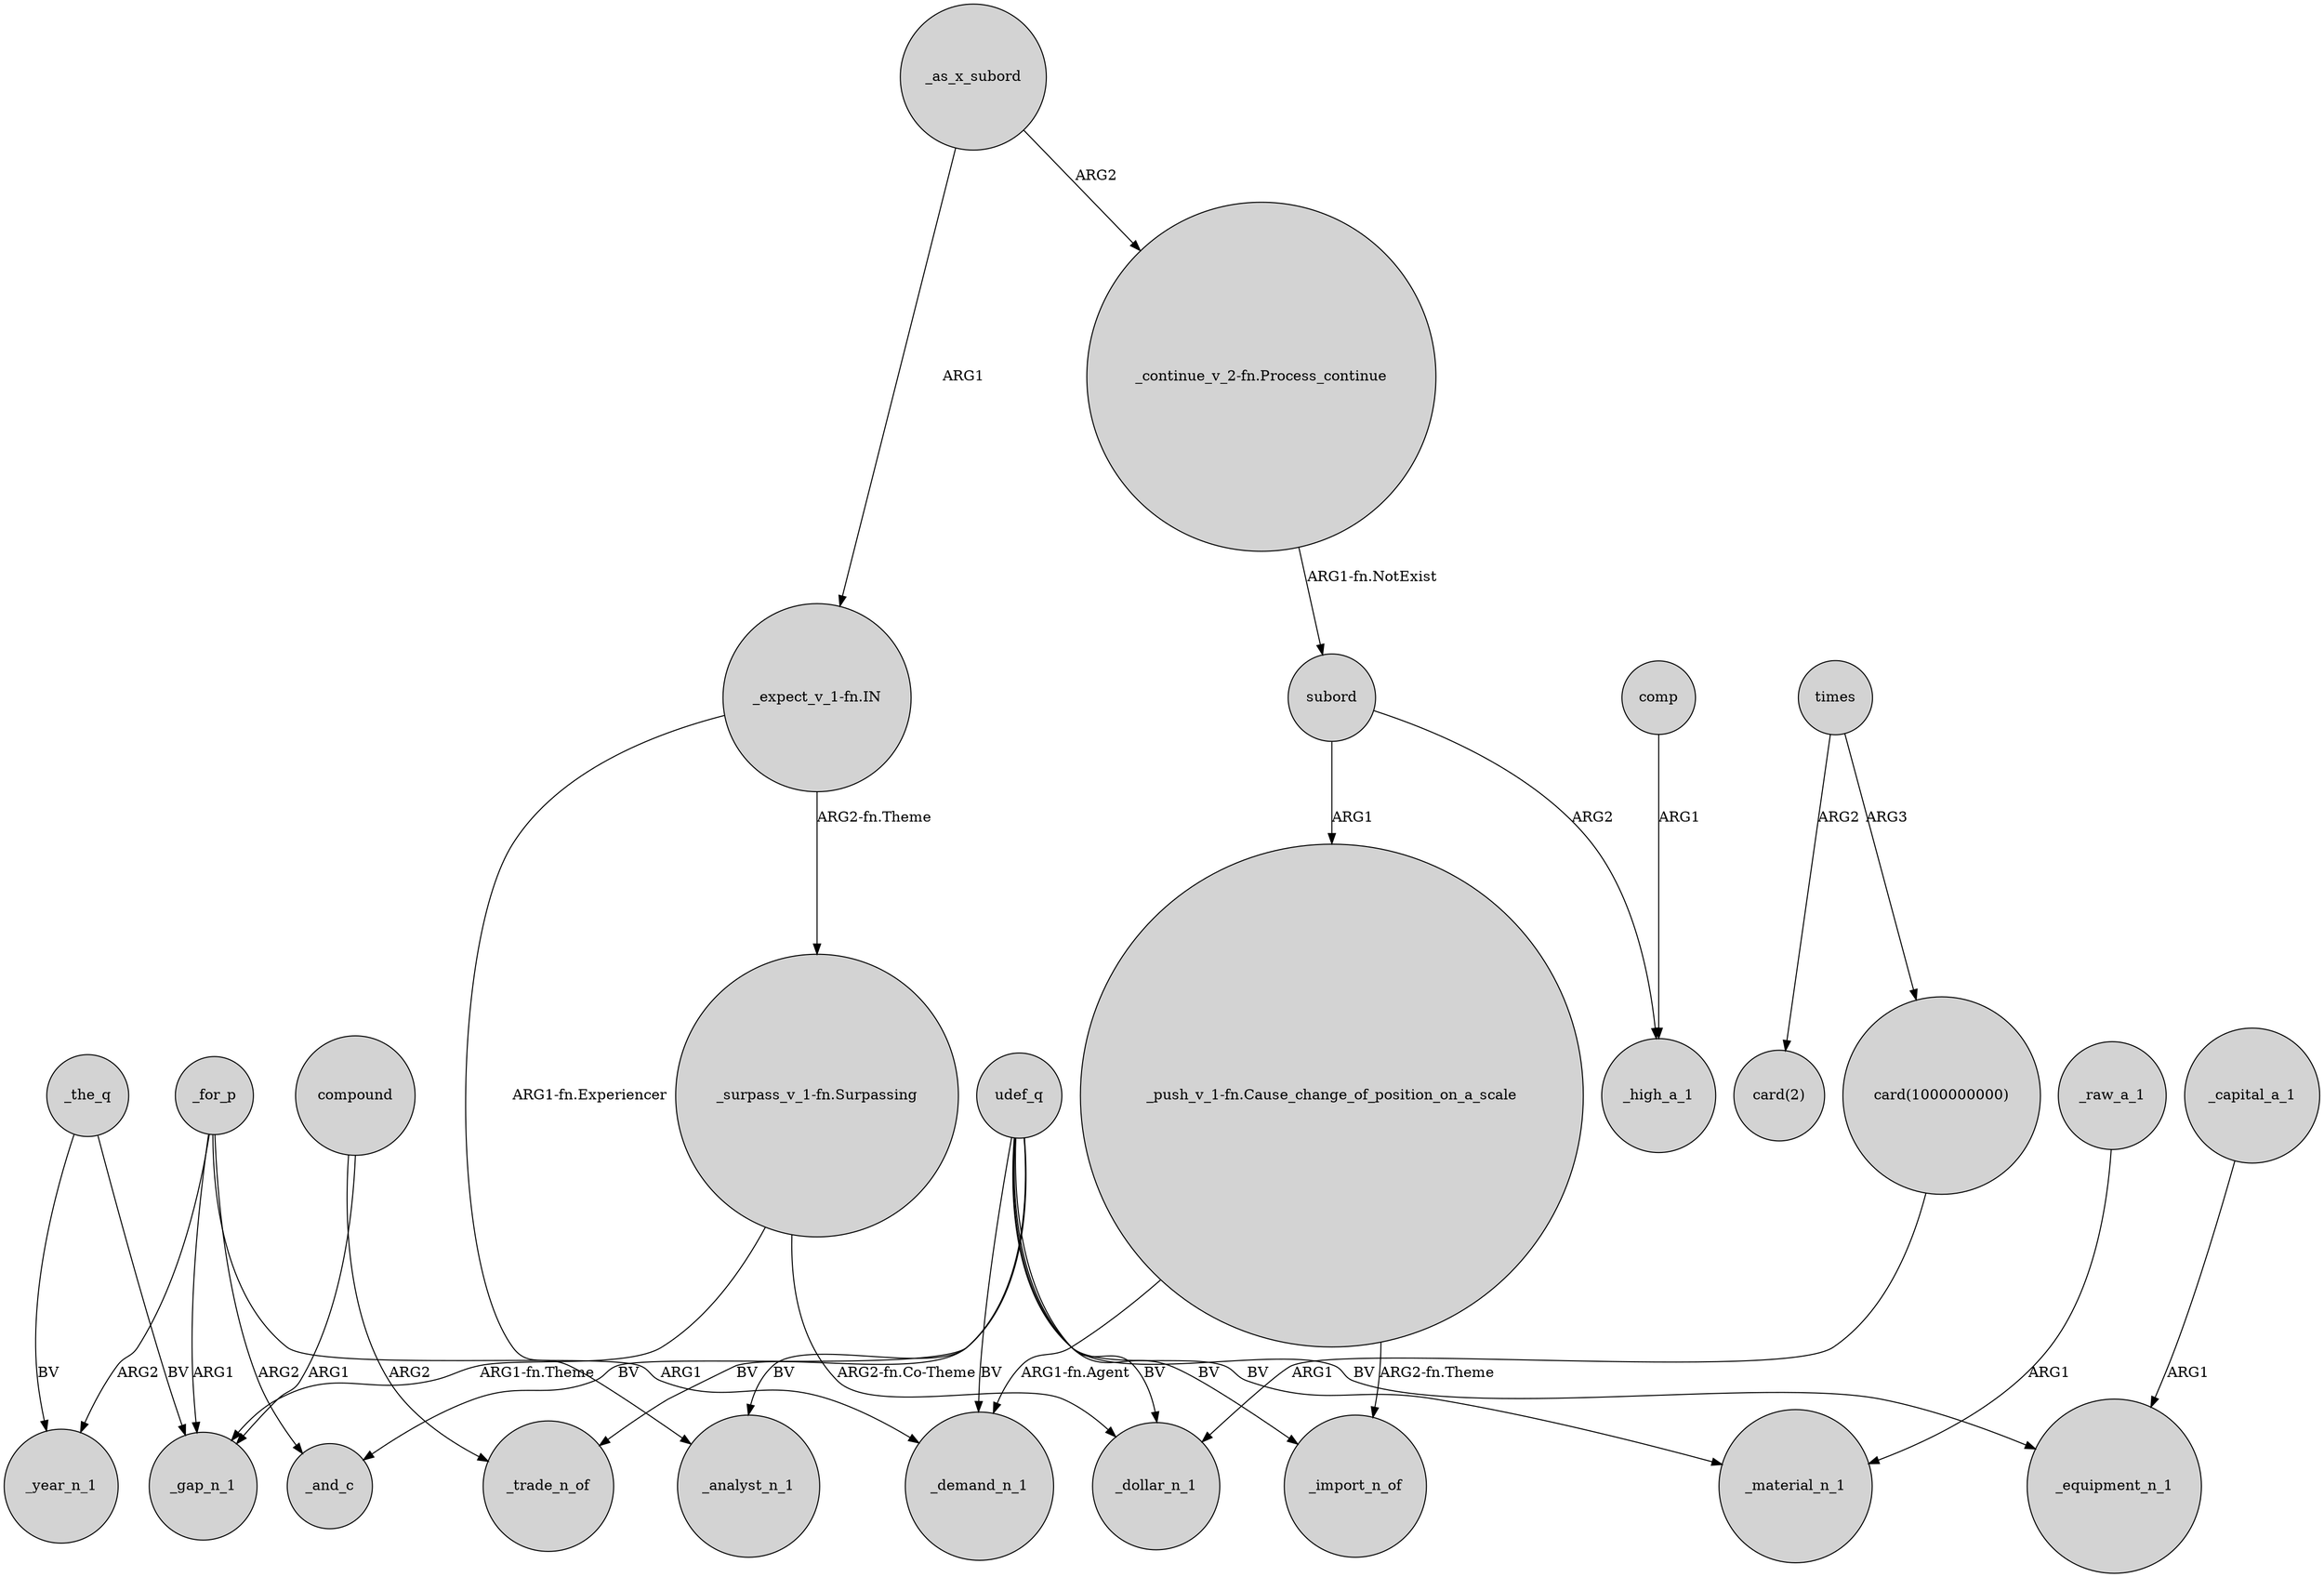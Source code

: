 digraph {
	node [shape=circle style=filled]
	udef_q -> _trade_n_of [label=BV]
	udef_q -> _equipment_n_1 [label=BV]
	_for_p -> _year_n_1 [label=ARG2]
	subord -> "_push_v_1-fn.Cause_change_of_position_on_a_scale" [label=ARG1]
	_for_p -> _gap_n_1 [label=ARG1]
	_the_q -> _gap_n_1 [label=BV]
	_as_x_subord -> "_continue_v_2-fn.Process_continue" [label=ARG2]
	_for_p -> _and_c [label=ARG2]
	comp -> _high_a_1 [label=ARG1]
	"_expect_v_1-fn.IN" -> "_surpass_v_1-fn.Surpassing" [label="ARG2-fn.Theme"]
	times -> "card(1000000000)" [label=ARG3]
	"_push_v_1-fn.Cause_change_of_position_on_a_scale" -> _demand_n_1 [label="ARG1-fn.Agent"]
	"_surpass_v_1-fn.Surpassing" -> _dollar_n_1 [label="ARG2-fn.Co-Theme"]
	subord -> _high_a_1 [label=ARG2]
	_for_p -> _demand_n_1 [label=ARG1]
	compound -> _trade_n_of [label=ARG2]
	udef_q -> _demand_n_1 [label=BV]
	"_continue_v_2-fn.Process_continue" -> subord [label="ARG1-fn.NotExist"]
	_the_q -> _year_n_1 [label=BV]
	"_surpass_v_1-fn.Surpassing" -> _gap_n_1 [label="ARG1-fn.Theme"]
	udef_q -> _import_n_of [label=BV]
	"_expect_v_1-fn.IN" -> _analyst_n_1 [label="ARG1-fn.Experiencer"]
	_as_x_subord -> "_expect_v_1-fn.IN" [label=ARG1]
	times -> "card(2)" [label=ARG2]
	"_push_v_1-fn.Cause_change_of_position_on_a_scale" -> _import_n_of [label="ARG2-fn.Theme"]
	compound -> _gap_n_1 [label=ARG1]
	_capital_a_1 -> _equipment_n_1 [label=ARG1]
	"card(1000000000)" -> _dollar_n_1 [label=ARG1]
	udef_q -> _and_c [label=BV]
	_raw_a_1 -> _material_n_1 [label=ARG1]
	udef_q -> _analyst_n_1 [label=BV]
	udef_q -> _material_n_1 [label=BV]
	udef_q -> _dollar_n_1 [label=BV]
}
